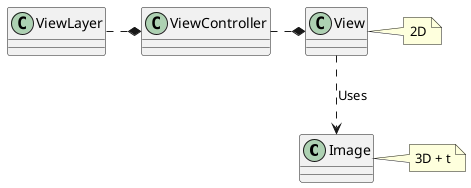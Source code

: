 @startuml

class Image
class View
class ViewController
class ViewLayer

note right of Image
  3D + t
end note

note right of View
  2D
end note

View ..> Image: Uses
ViewController .* View
ViewLayer .* ViewController

@enduml
